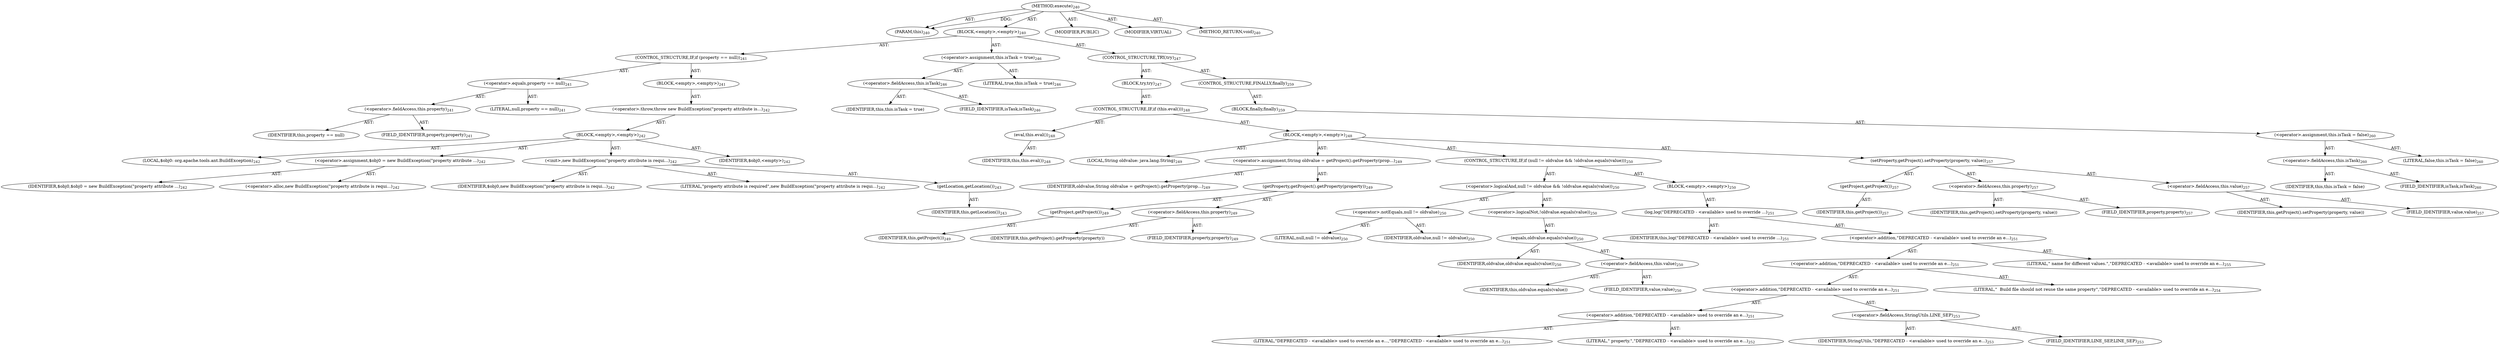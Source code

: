 digraph "execute" {  
"111669149709" [label = <(METHOD,execute)<SUB>240</SUB>> ]
"115964117005" [label = <(PARAM,this)<SUB>240</SUB>> ]
"25769803792" [label = <(BLOCK,&lt;empty&gt;,&lt;empty&gt;)<SUB>240</SUB>> ]
"47244640259" [label = <(CONTROL_STRUCTURE,IF,if (property == null))<SUB>241</SUB>> ]
"30064771127" [label = <(&lt;operator&gt;.equals,property == null)<SUB>241</SUB>> ]
"30064771128" [label = <(&lt;operator&gt;.fieldAccess,this.property)<SUB>241</SUB>> ]
"68719476814" [label = <(IDENTIFIER,this,property == null)> ]
"55834574866" [label = <(FIELD_IDENTIFIER,property,property)<SUB>241</SUB>> ]
"90194313221" [label = <(LITERAL,null,property == null)<SUB>241</SUB>> ]
"25769803793" [label = <(BLOCK,&lt;empty&gt;,&lt;empty&gt;)<SUB>241</SUB>> ]
"30064771129" [label = <(&lt;operator&gt;.throw,throw new BuildException(&quot;property attribute is...)<SUB>242</SUB>> ]
"25769803794" [label = <(BLOCK,&lt;empty&gt;,&lt;empty&gt;)<SUB>242</SUB>> ]
"94489280512" [label = <(LOCAL,$obj0: org.apache.tools.ant.BuildException)<SUB>242</SUB>> ]
"30064771130" [label = <(&lt;operator&gt;.assignment,$obj0 = new BuildException(&quot;property attribute ...)<SUB>242</SUB>> ]
"68719476815" [label = <(IDENTIFIER,$obj0,$obj0 = new BuildException(&quot;property attribute ...)<SUB>242</SUB>> ]
"30064771131" [label = <(&lt;operator&gt;.alloc,new BuildException(&quot;property attribute is requi...)<SUB>242</SUB>> ]
"30064771132" [label = <(&lt;init&gt;,new BuildException(&quot;property attribute is requi...)<SUB>242</SUB>> ]
"68719476816" [label = <(IDENTIFIER,$obj0,new BuildException(&quot;property attribute is requi...)<SUB>242</SUB>> ]
"90194313222" [label = <(LITERAL,&quot;property attribute is required&quot;,new BuildException(&quot;property attribute is requi...)<SUB>242</SUB>> ]
"30064771133" [label = <(getLocation,getLocation())<SUB>243</SUB>> ]
"68719476758" [label = <(IDENTIFIER,this,getLocation())<SUB>243</SUB>> ]
"68719476817" [label = <(IDENTIFIER,$obj0,&lt;empty&gt;)<SUB>242</SUB>> ]
"30064771134" [label = <(&lt;operator&gt;.assignment,this.isTask = true)<SUB>246</SUB>> ]
"30064771135" [label = <(&lt;operator&gt;.fieldAccess,this.isTask)<SUB>246</SUB>> ]
"68719476818" [label = <(IDENTIFIER,this,this.isTask = true)> ]
"55834574867" [label = <(FIELD_IDENTIFIER,isTask,isTask)<SUB>246</SUB>> ]
"90194313223" [label = <(LITERAL,true,this.isTask = true)<SUB>246</SUB>> ]
"47244640260" [label = <(CONTROL_STRUCTURE,TRY,try)<SUB>247</SUB>> ]
"25769803795" [label = <(BLOCK,try,try)<SUB>247</SUB>> ]
"47244640261" [label = <(CONTROL_STRUCTURE,IF,if (this.eval()))<SUB>248</SUB>> ]
"30064771136" [label = <(eval,this.eval())<SUB>248</SUB>> ]
"68719476759" [label = <(IDENTIFIER,this,this.eval())<SUB>248</SUB>> ]
"25769803796" [label = <(BLOCK,&lt;empty&gt;,&lt;empty&gt;)<SUB>248</SUB>> ]
"94489280513" [label = <(LOCAL,String oldvalue: java.lang.String)<SUB>249</SUB>> ]
"30064771137" [label = <(&lt;operator&gt;.assignment,String oldvalue = getProject().getProperty(prop...)<SUB>249</SUB>> ]
"68719476819" [label = <(IDENTIFIER,oldvalue,String oldvalue = getProject().getProperty(prop...)<SUB>249</SUB>> ]
"30064771138" [label = <(getProperty,getProject().getProperty(property))<SUB>249</SUB>> ]
"30064771139" [label = <(getProject,getProject())<SUB>249</SUB>> ]
"68719476760" [label = <(IDENTIFIER,this,getProject())<SUB>249</SUB>> ]
"30064771140" [label = <(&lt;operator&gt;.fieldAccess,this.property)<SUB>249</SUB>> ]
"68719476820" [label = <(IDENTIFIER,this,getProject().getProperty(property))> ]
"55834574868" [label = <(FIELD_IDENTIFIER,property,property)<SUB>249</SUB>> ]
"47244640262" [label = <(CONTROL_STRUCTURE,IF,if (null != oldvalue &amp;&amp; !oldvalue.equals(value)))<SUB>250</SUB>> ]
"30064771141" [label = <(&lt;operator&gt;.logicalAnd,null != oldvalue &amp;&amp; !oldvalue.equals(value))<SUB>250</SUB>> ]
"30064771142" [label = <(&lt;operator&gt;.notEquals,null != oldvalue)<SUB>250</SUB>> ]
"90194313224" [label = <(LITERAL,null,null != oldvalue)<SUB>250</SUB>> ]
"68719476821" [label = <(IDENTIFIER,oldvalue,null != oldvalue)<SUB>250</SUB>> ]
"30064771143" [label = <(&lt;operator&gt;.logicalNot,!oldvalue.equals(value))<SUB>250</SUB>> ]
"30064771144" [label = <(equals,oldvalue.equals(value))<SUB>250</SUB>> ]
"68719476822" [label = <(IDENTIFIER,oldvalue,oldvalue.equals(value))<SUB>250</SUB>> ]
"30064771145" [label = <(&lt;operator&gt;.fieldAccess,this.value)<SUB>250</SUB>> ]
"68719476823" [label = <(IDENTIFIER,this,oldvalue.equals(value))> ]
"55834574869" [label = <(FIELD_IDENTIFIER,value,value)<SUB>250</SUB>> ]
"25769803797" [label = <(BLOCK,&lt;empty&gt;,&lt;empty&gt;)<SUB>250</SUB>> ]
"30064771146" [label = <(log,log(&quot;DEPRECATED - &lt;available&gt; used to override ...)<SUB>251</SUB>> ]
"68719476761" [label = <(IDENTIFIER,this,log(&quot;DEPRECATED - &lt;available&gt; used to override ...)<SUB>251</SUB>> ]
"30064771147" [label = <(&lt;operator&gt;.addition,&quot;DEPRECATED - &lt;available&gt; used to override an e...)<SUB>251</SUB>> ]
"30064771148" [label = <(&lt;operator&gt;.addition,&quot;DEPRECATED - &lt;available&gt; used to override an e...)<SUB>251</SUB>> ]
"30064771149" [label = <(&lt;operator&gt;.addition,&quot;DEPRECATED - &lt;available&gt; used to override an e...)<SUB>251</SUB>> ]
"30064771150" [label = <(&lt;operator&gt;.addition,&quot;DEPRECATED - &lt;available&gt; used to override an e...)<SUB>251</SUB>> ]
"90194313225" [label = <(LITERAL,&quot;DEPRECATED - &lt;available&gt; used to override an e...,&quot;DEPRECATED - &lt;available&gt; used to override an e...)<SUB>251</SUB>> ]
"90194313226" [label = <(LITERAL,&quot; property.&quot;,&quot;DEPRECATED - &lt;available&gt; used to override an e...)<SUB>252</SUB>> ]
"30064771151" [label = <(&lt;operator&gt;.fieldAccess,StringUtils.LINE_SEP)<SUB>253</SUB>> ]
"68719476824" [label = <(IDENTIFIER,StringUtils,&quot;DEPRECATED - &lt;available&gt; used to override an e...)<SUB>253</SUB>> ]
"55834574870" [label = <(FIELD_IDENTIFIER,LINE_SEP,LINE_SEP)<SUB>253</SUB>> ]
"90194313227" [label = <(LITERAL,&quot;  Build file should not reuse the same property&quot;,&quot;DEPRECATED - &lt;available&gt; used to override an e...)<SUB>254</SUB>> ]
"90194313228" [label = <(LITERAL,&quot; name for different values.&quot;,&quot;DEPRECATED - &lt;available&gt; used to override an e...)<SUB>255</SUB>> ]
"30064771152" [label = <(setProperty,getProject().setProperty(property, value))<SUB>257</SUB>> ]
"30064771153" [label = <(getProject,getProject())<SUB>257</SUB>> ]
"68719476762" [label = <(IDENTIFIER,this,getProject())<SUB>257</SUB>> ]
"30064771154" [label = <(&lt;operator&gt;.fieldAccess,this.property)<SUB>257</SUB>> ]
"68719476825" [label = <(IDENTIFIER,this,getProject().setProperty(property, value))> ]
"55834574871" [label = <(FIELD_IDENTIFIER,property,property)<SUB>257</SUB>> ]
"30064771155" [label = <(&lt;operator&gt;.fieldAccess,this.value)<SUB>257</SUB>> ]
"68719476826" [label = <(IDENTIFIER,this,getProject().setProperty(property, value))> ]
"55834574872" [label = <(FIELD_IDENTIFIER,value,value)<SUB>257</SUB>> ]
"47244640263" [label = <(CONTROL_STRUCTURE,FINALLY,finally)<SUB>259</SUB>> ]
"25769803798" [label = <(BLOCK,finally,finally)<SUB>259</SUB>> ]
"30064771156" [label = <(&lt;operator&gt;.assignment,this.isTask = false)<SUB>260</SUB>> ]
"30064771157" [label = <(&lt;operator&gt;.fieldAccess,this.isTask)<SUB>260</SUB>> ]
"68719476827" [label = <(IDENTIFIER,this,this.isTask = false)> ]
"55834574873" [label = <(FIELD_IDENTIFIER,isTask,isTask)<SUB>260</SUB>> ]
"90194313229" [label = <(LITERAL,false,this.isTask = false)<SUB>260</SUB>> ]
"133143986213" [label = <(MODIFIER,PUBLIC)> ]
"133143986214" [label = <(MODIFIER,VIRTUAL)> ]
"128849018893" [label = <(METHOD_RETURN,void)<SUB>240</SUB>> ]
  "111669149709" -> "115964117005"  [ label = "AST: "] 
  "111669149709" -> "25769803792"  [ label = "AST: "] 
  "111669149709" -> "133143986213"  [ label = "AST: "] 
  "111669149709" -> "133143986214"  [ label = "AST: "] 
  "111669149709" -> "128849018893"  [ label = "AST: "] 
  "25769803792" -> "47244640259"  [ label = "AST: "] 
  "25769803792" -> "30064771134"  [ label = "AST: "] 
  "25769803792" -> "47244640260"  [ label = "AST: "] 
  "47244640259" -> "30064771127"  [ label = "AST: "] 
  "47244640259" -> "25769803793"  [ label = "AST: "] 
  "30064771127" -> "30064771128"  [ label = "AST: "] 
  "30064771127" -> "90194313221"  [ label = "AST: "] 
  "30064771128" -> "68719476814"  [ label = "AST: "] 
  "30064771128" -> "55834574866"  [ label = "AST: "] 
  "25769803793" -> "30064771129"  [ label = "AST: "] 
  "30064771129" -> "25769803794"  [ label = "AST: "] 
  "25769803794" -> "94489280512"  [ label = "AST: "] 
  "25769803794" -> "30064771130"  [ label = "AST: "] 
  "25769803794" -> "30064771132"  [ label = "AST: "] 
  "25769803794" -> "68719476817"  [ label = "AST: "] 
  "30064771130" -> "68719476815"  [ label = "AST: "] 
  "30064771130" -> "30064771131"  [ label = "AST: "] 
  "30064771132" -> "68719476816"  [ label = "AST: "] 
  "30064771132" -> "90194313222"  [ label = "AST: "] 
  "30064771132" -> "30064771133"  [ label = "AST: "] 
  "30064771133" -> "68719476758"  [ label = "AST: "] 
  "30064771134" -> "30064771135"  [ label = "AST: "] 
  "30064771134" -> "90194313223"  [ label = "AST: "] 
  "30064771135" -> "68719476818"  [ label = "AST: "] 
  "30064771135" -> "55834574867"  [ label = "AST: "] 
  "47244640260" -> "25769803795"  [ label = "AST: "] 
  "47244640260" -> "47244640263"  [ label = "AST: "] 
  "25769803795" -> "47244640261"  [ label = "AST: "] 
  "47244640261" -> "30064771136"  [ label = "AST: "] 
  "47244640261" -> "25769803796"  [ label = "AST: "] 
  "30064771136" -> "68719476759"  [ label = "AST: "] 
  "25769803796" -> "94489280513"  [ label = "AST: "] 
  "25769803796" -> "30064771137"  [ label = "AST: "] 
  "25769803796" -> "47244640262"  [ label = "AST: "] 
  "25769803796" -> "30064771152"  [ label = "AST: "] 
  "30064771137" -> "68719476819"  [ label = "AST: "] 
  "30064771137" -> "30064771138"  [ label = "AST: "] 
  "30064771138" -> "30064771139"  [ label = "AST: "] 
  "30064771138" -> "30064771140"  [ label = "AST: "] 
  "30064771139" -> "68719476760"  [ label = "AST: "] 
  "30064771140" -> "68719476820"  [ label = "AST: "] 
  "30064771140" -> "55834574868"  [ label = "AST: "] 
  "47244640262" -> "30064771141"  [ label = "AST: "] 
  "47244640262" -> "25769803797"  [ label = "AST: "] 
  "30064771141" -> "30064771142"  [ label = "AST: "] 
  "30064771141" -> "30064771143"  [ label = "AST: "] 
  "30064771142" -> "90194313224"  [ label = "AST: "] 
  "30064771142" -> "68719476821"  [ label = "AST: "] 
  "30064771143" -> "30064771144"  [ label = "AST: "] 
  "30064771144" -> "68719476822"  [ label = "AST: "] 
  "30064771144" -> "30064771145"  [ label = "AST: "] 
  "30064771145" -> "68719476823"  [ label = "AST: "] 
  "30064771145" -> "55834574869"  [ label = "AST: "] 
  "25769803797" -> "30064771146"  [ label = "AST: "] 
  "30064771146" -> "68719476761"  [ label = "AST: "] 
  "30064771146" -> "30064771147"  [ label = "AST: "] 
  "30064771147" -> "30064771148"  [ label = "AST: "] 
  "30064771147" -> "90194313228"  [ label = "AST: "] 
  "30064771148" -> "30064771149"  [ label = "AST: "] 
  "30064771148" -> "90194313227"  [ label = "AST: "] 
  "30064771149" -> "30064771150"  [ label = "AST: "] 
  "30064771149" -> "30064771151"  [ label = "AST: "] 
  "30064771150" -> "90194313225"  [ label = "AST: "] 
  "30064771150" -> "90194313226"  [ label = "AST: "] 
  "30064771151" -> "68719476824"  [ label = "AST: "] 
  "30064771151" -> "55834574870"  [ label = "AST: "] 
  "30064771152" -> "30064771153"  [ label = "AST: "] 
  "30064771152" -> "30064771154"  [ label = "AST: "] 
  "30064771152" -> "30064771155"  [ label = "AST: "] 
  "30064771153" -> "68719476762"  [ label = "AST: "] 
  "30064771154" -> "68719476825"  [ label = "AST: "] 
  "30064771154" -> "55834574871"  [ label = "AST: "] 
  "30064771155" -> "68719476826"  [ label = "AST: "] 
  "30064771155" -> "55834574872"  [ label = "AST: "] 
  "47244640263" -> "25769803798"  [ label = "AST: "] 
  "25769803798" -> "30064771156"  [ label = "AST: "] 
  "30064771156" -> "30064771157"  [ label = "AST: "] 
  "30064771156" -> "90194313229"  [ label = "AST: "] 
  "30064771157" -> "68719476827"  [ label = "AST: "] 
  "30064771157" -> "55834574873"  [ label = "AST: "] 
  "111669149709" -> "115964117005"  [ label = "DDG: "] 
}
